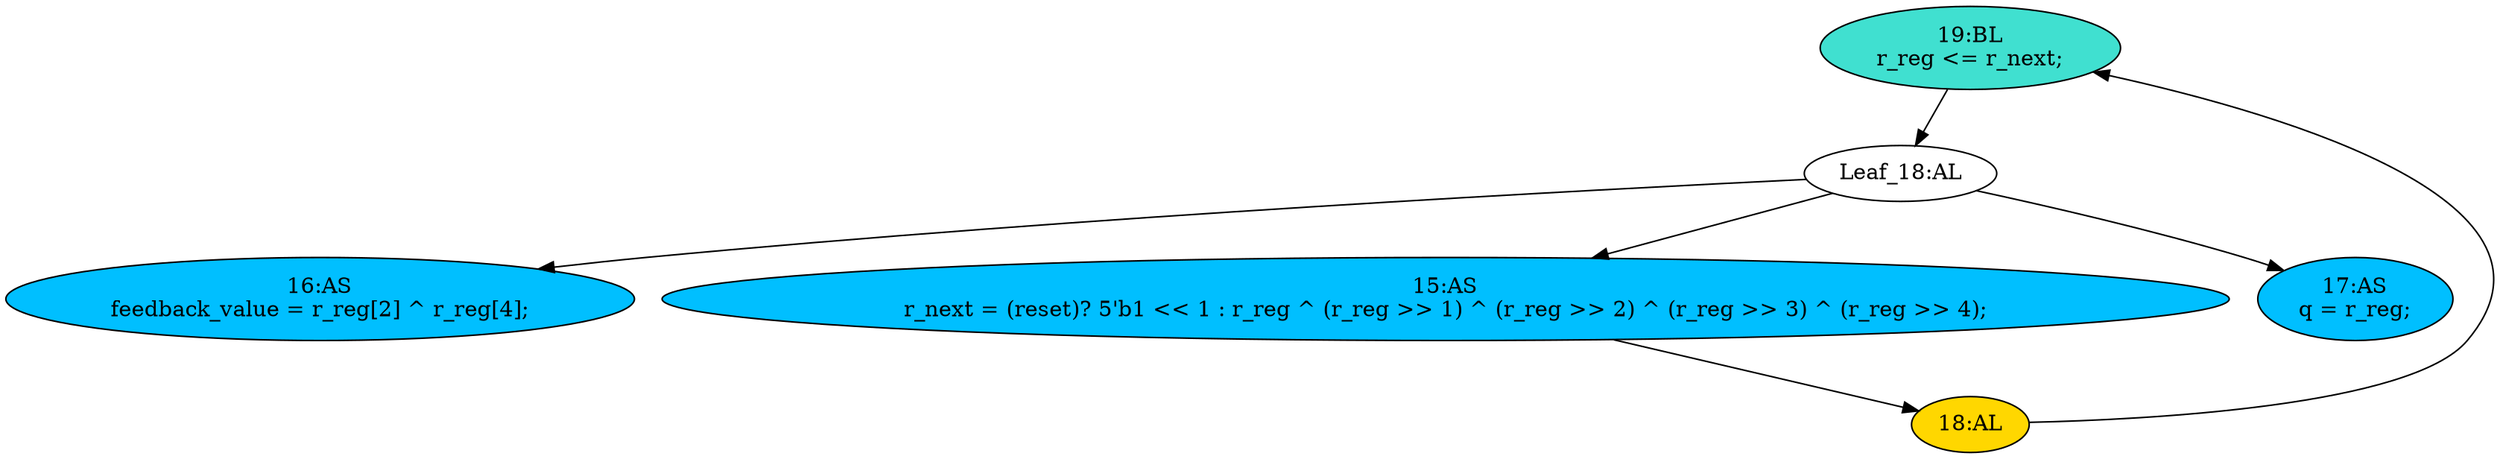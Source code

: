 strict digraph "compose( ,  )" {
	node [label="\N"];
	"19:BL"	[ast="<pyverilog.vparser.ast.Block object at 0x7f1fe80a6450>",
		fillcolor=turquoise,
		label="19:BL
r_reg <= r_next;",
		statements="[<pyverilog.vparser.ast.NonblockingSubstitution object at 0x7f1fe81dee50>]",
		style=filled,
		typ=Block];
	"Leaf_18:AL"	[def_var="['r_reg']",
		label="Leaf_18:AL"];
	"19:BL" -> "Leaf_18:AL"	[cond="[]",
		lineno=None];
	"16:AS"	[ast="<pyverilog.vparser.ast.Assign object at 0x7f1fe80a6850>",
		def_var="['feedback_value']",
		fillcolor=deepskyblue,
		label="16:AS
feedback_value = r_reg[2] ^ r_reg[4];",
		statements="[]",
		style=filled,
		typ=Assign,
		use_var="['r_reg', 'r_reg']"];
	"Leaf_18:AL" -> "16:AS";
	"15:AS"	[ast="<pyverilog.vparser.ast.Assign object at 0x7f1fe80a34d0>",
		def_var="['r_next']",
		fillcolor=deepskyblue,
		label="15:AS
r_next = (reset)? 5'b1 << 1 : r_reg ^ (r_reg >> 1) ^ (r_reg >> 2) ^ (r_reg >> 3) ^ (r_reg >> 4);",
		statements="[]",
		style=filled,
		typ=Assign,
		use_var="['reset', 'r_reg', 'r_reg', 'r_reg', 'r_reg', 'r_reg']"];
	"Leaf_18:AL" -> "15:AS";
	"17:AS"	[ast="<pyverilog.vparser.ast.Assign object at 0x7f1fe80a6d10>",
		def_var="['q']",
		fillcolor=deepskyblue,
		label="17:AS
q = r_reg;",
		statements="[]",
		style=filled,
		typ=Assign,
		use_var="['r_reg']"];
	"Leaf_18:AL" -> "17:AS";
	"18:AL"	[ast="<pyverilog.vparser.ast.Always object at 0x7f1fe84c1610>",
		clk_sens=True,
		fillcolor=gold,
		label="18:AL",
		sens="['clk']",
		statements="[]",
		style=filled,
		typ=Always,
		use_var="['r_next']"];
	"18:AL" -> "19:BL"	[cond="[]",
		lineno=None];
	"15:AS" -> "18:AL";
}
